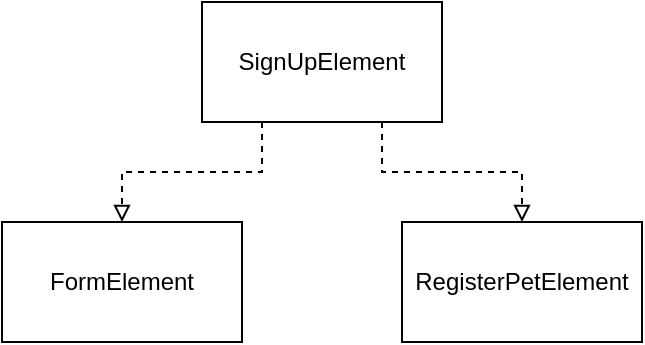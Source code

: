 <mxfile version="18.1.3" type="device" pages="2"><diagram id="I8DysZuwDKDq5R0sgJIh" name="Dependencies"><mxGraphModel dx="1296" dy="912" grid="1" gridSize="10" guides="1" tooltips="1" connect="1" arrows="1" fold="1" page="1" pageScale="1" pageWidth="827" pageHeight="1169" math="0" shadow="0"><root><mxCell id="0"/><mxCell id="1" parent="0"/><mxCell id="8SmnKdGPf0KVrQM9PuPw-4" style="edgeStyle=orthogonalEdgeStyle;rounded=0;orthogonalLoop=1;jettySize=auto;html=1;exitX=0.75;exitY=1;exitDx=0;exitDy=0;entryX=0.5;entryY=0;entryDx=0;entryDy=0;dashed=1;endArrow=block;endFill=0;" edge="1" parent="1" source="8SmnKdGPf0KVrQM9PuPw-1" target="8SmnKdGPf0KVrQM9PuPw-3"><mxGeometry relative="1" as="geometry"/></mxCell><mxCell id="8SmnKdGPf0KVrQM9PuPw-5" style="edgeStyle=orthogonalEdgeStyle;rounded=0;orthogonalLoop=1;jettySize=auto;html=1;exitX=0.25;exitY=1;exitDx=0;exitDy=0;entryX=0.5;entryY=0;entryDx=0;entryDy=0;dashed=1;endArrow=block;endFill=0;" edge="1" parent="1" source="8SmnKdGPf0KVrQM9PuPw-1" target="8SmnKdGPf0KVrQM9PuPw-2"><mxGeometry relative="1" as="geometry"/></mxCell><mxCell id="8SmnKdGPf0KVrQM9PuPw-1" value="&lt;div&gt;SignUpElement&lt;/div&gt;" style="rounded=0;whiteSpace=wrap;html=1;" vertex="1" parent="1"><mxGeometry x="150" y="40" width="120" height="60" as="geometry"/></mxCell><mxCell id="8SmnKdGPf0KVrQM9PuPw-2" value="&lt;div&gt;FormElement&lt;/div&gt;" style="rounded=0;whiteSpace=wrap;html=1;" vertex="1" parent="1"><mxGeometry x="50" y="150" width="120" height="60" as="geometry"/></mxCell><mxCell id="8SmnKdGPf0KVrQM9PuPw-3" value="&lt;div&gt;RegisterPetElement&lt;/div&gt;" style="rounded=0;whiteSpace=wrap;html=1;" vertex="1" parent="1"><mxGeometry x="250" y="150" width="120" height="60" as="geometry"/></mxCell></root></mxGraphModel></diagram><diagram id="Nf596VWbWaq_vBKRY4vv" name="Flow"><mxGraphModel dx="1767" dy="1244" grid="1" gridSize="10" guides="1" tooltips="1" connect="1" arrows="1" fold="1" page="1" pageScale="1" pageWidth="827" pageHeight="1169" math="0" shadow="0"><root><mxCell id="0"/><mxCell id="1" parent="0"/><mxCell id="ldTP2lgRnTSqC0JOVOdq-25" style="edgeStyle=orthogonalEdgeStyle;rounded=0;orthogonalLoop=1;jettySize=auto;html=1;exitX=0.5;exitY=1;exitDx=0;exitDy=0;exitPerimeter=0;entryX=0.5;entryY=0;entryDx=0;entryDy=0;endArrow=classic;endFill=1;" edge="1" parent="1" source="ldTP2lgRnTSqC0JOVOdq-1" target="ldTP2lgRnTSqC0JOVOdq-2"><mxGeometry relative="1" as="geometry"/></mxCell><mxCell id="ldTP2lgRnTSqC0JOVOdq-1" value="" style="strokeWidth=2;html=1;shape=mxgraph.flowchart.start_2;whiteSpace=wrap;" vertex="1" parent="1"><mxGeometry x="364.91" y="70" width="30" height="30" as="geometry"/></mxCell><mxCell id="ldTP2lgRnTSqC0JOVOdq-24" style="edgeStyle=orthogonalEdgeStyle;rounded=0;orthogonalLoop=1;jettySize=auto;html=1;exitX=0.5;exitY=1;exitDx=0;exitDy=0;entryX=0.5;entryY=0;entryDx=0;entryDy=0;endArrow=classic;endFill=1;" edge="1" parent="1" source="ldTP2lgRnTSqC0JOVOdq-2" target="ldTP2lgRnTSqC0JOVOdq-3"><mxGeometry relative="1" as="geometry"/></mxCell><mxCell id="ldTP2lgRnTSqC0JOVOdq-2" value="User fills form" style="rounded=1;whiteSpace=wrap;html=1;absoluteArcSize=1;arcSize=14;strokeWidth=2;" vertex="1" parent="1"><mxGeometry x="329.91" y="140" width="100" height="40" as="geometry"/></mxCell><mxCell id="ldTP2lgRnTSqC0JOVOdq-23" style="edgeStyle=orthogonalEdgeStyle;rounded=0;orthogonalLoop=1;jettySize=auto;html=1;exitX=0.5;exitY=1;exitDx=0;exitDy=0;entryX=0.5;entryY=0;entryDx=0;entryDy=0;endArrow=classic;endFill=1;" edge="1" parent="1" source="ldTP2lgRnTSqC0JOVOdq-3" target="ldTP2lgRnTSqC0JOVOdq-4"><mxGeometry relative="1" as="geometry"/></mxCell><mxCell id="ldTP2lgRnTSqC0JOVOdq-31" style="edgeStyle=orthogonalEdgeStyle;rounded=0;orthogonalLoop=1;jettySize=auto;html=1;exitX=0;exitY=0.5;exitDx=0;exitDy=0;entryX=0;entryY=0.5;entryDx=0;entryDy=0;entryPerimeter=0;dashed=1;endArrow=block;endFill=0;fillColor=#e1d5e7;strokeColor=#9673a6;" edge="1" parent="1" source="ldTP2lgRnTSqC0JOVOdq-3" target="ldTP2lgRnTSqC0JOVOdq-10"><mxGeometry relative="1" as="geometry"><Array as="points"><mxPoint x="309.91" y="250"/><mxPoint x="309.91" y="690"/></Array></mxGeometry></mxCell><mxCell id="ldTP2lgRnTSqC0JOVOdq-32" style="edgeStyle=orthogonalEdgeStyle;rounded=0;orthogonalLoop=1;jettySize=auto;html=1;exitX=0;exitY=0.5;exitDx=0;exitDy=0;entryX=0;entryY=0.5;entryDx=0;entryDy=0;dashed=1;endArrow=block;endFill=0;fillColor=#e1d5e7;strokeColor=#9673a6;" edge="1" parent="1" source="ldTP2lgRnTSqC0JOVOdq-3" target="ldTP2lgRnTSqC0JOVOdq-13"><mxGeometry relative="1" as="geometry"><Array as="points"><mxPoint x="309.91" y="250"/><mxPoint x="309.91" y="810"/></Array></mxGeometry></mxCell><mxCell id="ldTP2lgRnTSqC0JOVOdq-37" value="Pet name" style="edgeLabel;html=1;align=center;verticalAlign=middle;resizable=0;points=[];rotation=-90;" vertex="1" connectable="0" parent="ldTP2lgRnTSqC0JOVOdq-32"><mxGeometry x="-0.106" relative="1" as="geometry"><mxPoint y="27" as="offset"/></mxGeometry></mxCell><mxCell id="ldTP2lgRnTSqC0JOVOdq-3" value="&lt;div&gt;email,&lt;/div&gt;&lt;div&gt;password, (maybe)&lt;/div&gt;&lt;div&gt;pet name&lt;/div&gt;" style="shape=parallelogram;html=1;strokeWidth=2;perimeter=parallelogramPerimeter;whiteSpace=wrap;rounded=1;arcSize=12;size=0.15;" vertex="1" parent="1"><mxGeometry x="329.91" y="220" width="100" height="60" as="geometry"/></mxCell><mxCell id="ldTP2lgRnTSqC0JOVOdq-22" style="edgeStyle=orthogonalEdgeStyle;rounded=0;orthogonalLoop=1;jettySize=auto;html=1;exitX=0.5;exitY=1;exitDx=0;exitDy=0;entryX=0.5;entryY=0;entryDx=0;entryDy=0;entryPerimeter=0;endArrow=classic;endFill=1;" edge="1" parent="1" source="ldTP2lgRnTSqC0JOVOdq-4" target="ldTP2lgRnTSqC0JOVOdq-7"><mxGeometry relative="1" as="geometry"/></mxCell><mxCell id="ldTP2lgRnTSqC0JOVOdq-4" value="Submit form" style="rounded=1;whiteSpace=wrap;html=1;absoluteArcSize=1;arcSize=14;strokeWidth=2;" vertex="1" parent="1"><mxGeometry x="329.91" y="320" width="100" height="40" as="geometry"/></mxCell><mxCell id="ldTP2lgRnTSqC0JOVOdq-6" style="edgeStyle=orthogonalEdgeStyle;rounded=0;orthogonalLoop=1;jettySize=auto;html=1;exitX=0.5;exitY=0;exitDx=0;exitDy=0;entryX=1;entryY=0.5;entryDx=0;entryDy=0;endArrow=classic;endFill=1;" edge="1" parent="1" source="ldTP2lgRnTSqC0JOVOdq-5" target="ldTP2lgRnTSqC0JOVOdq-2"><mxGeometry relative="1" as="geometry"/></mxCell><mxCell id="ldTP2lgRnTSqC0JOVOdq-5" value="Show error with retry CTA" style="rounded=1;whiteSpace=wrap;html=1;absoluteArcSize=1;arcSize=14;strokeWidth=2;" vertex="1" parent="1"><mxGeometry x="539.91" y="430" width="100" height="40" as="geometry"/></mxCell><mxCell id="ldTP2lgRnTSqC0JOVOdq-8" style="edgeStyle=orthogonalEdgeStyle;rounded=0;orthogonalLoop=1;jettySize=auto;html=1;exitX=1;exitY=0.5;exitDx=0;exitDy=0;exitPerimeter=0;entryX=0;entryY=0.5;entryDx=0;entryDy=0;endArrow=classic;endFill=1;" edge="1" parent="1" source="ldTP2lgRnTSqC0JOVOdq-7" target="ldTP2lgRnTSqC0JOVOdq-5"><mxGeometry relative="1" as="geometry"/></mxCell><mxCell id="ldTP2lgRnTSqC0JOVOdq-34" value="No" style="edgeLabel;html=1;align=center;verticalAlign=middle;resizable=0;points=[];" vertex="1" connectable="0" parent="ldTP2lgRnTSqC0JOVOdq-8"><mxGeometry x="-0.182" y="2" relative="1" as="geometry"><mxPoint x="15" y="2" as="offset"/></mxGeometry></mxCell><mxCell id="ldTP2lgRnTSqC0JOVOdq-21" style="edgeStyle=orthogonalEdgeStyle;rounded=0;orthogonalLoop=1;jettySize=auto;html=1;exitX=0.5;exitY=1;exitDx=0;exitDy=0;exitPerimeter=0;entryX=0.5;entryY=0;entryDx=0;entryDy=0;endArrow=classic;endFill=1;" edge="1" parent="1" source="ldTP2lgRnTSqC0JOVOdq-7" target="ldTP2lgRnTSqC0JOVOdq-9"><mxGeometry relative="1" as="geometry"/></mxCell><mxCell id="ldTP2lgRnTSqC0JOVOdq-7" value="&lt;div&gt;Submitted&lt;/div&gt;&lt;div&gt;successfully&lt;br&gt;&lt;/div&gt;" style="strokeWidth=2;html=1;shape=mxgraph.flowchart.decision;whiteSpace=wrap;" vertex="1" parent="1"><mxGeometry x="329.91" y="400" width="100" height="100" as="geometry"/></mxCell><mxCell id="ldTP2lgRnTSqC0JOVOdq-20" style="edgeStyle=orthogonalEdgeStyle;rounded=0;orthogonalLoop=1;jettySize=auto;html=1;exitX=0.5;exitY=1;exitDx=0;exitDy=0;entryX=0.5;entryY=0;entryDx=0;entryDy=0;entryPerimeter=0;endArrow=classic;endFill=1;" edge="1" parent="1" source="ldTP2lgRnTSqC0JOVOdq-9" target="ldTP2lgRnTSqC0JOVOdq-10"><mxGeometry relative="1" as="geometry"/></mxCell><mxCell id="ldTP2lgRnTSqC0JOVOdq-9" value="User ID" style="shape=parallelogram;html=1;strokeWidth=2;perimeter=parallelogramPerimeter;whiteSpace=wrap;rounded=1;arcSize=12;size=0.23;" vertex="1" parent="1"><mxGeometry x="329.91" y="540" width="100" height="60" as="geometry"/></mxCell><mxCell id="ldTP2lgRnTSqC0JOVOdq-18" style="edgeStyle=orthogonalEdgeStyle;rounded=0;orthogonalLoop=1;jettySize=auto;html=1;exitX=0.5;exitY=1;exitDx=0;exitDy=0;exitPerimeter=0;entryX=0.5;entryY=0;entryDx=0;entryDy=0;endArrow=classic;endFill=1;" edge="1" parent="1" source="ldTP2lgRnTSqC0JOVOdq-10" target="ldTP2lgRnTSqC0JOVOdq-13"><mxGeometry relative="1" as="geometry"/></mxCell><mxCell id="ldTP2lgRnTSqC0JOVOdq-19" style="edgeStyle=orthogonalEdgeStyle;rounded=0;orthogonalLoop=1;jettySize=auto;html=1;exitX=1;exitY=0.5;exitDx=0;exitDy=0;exitPerimeter=0;entryX=0;entryY=0.5;entryDx=0;entryDy=0;entryPerimeter=0;endArrow=classic;endFill=1;" edge="1" parent="1" source="ldTP2lgRnTSqC0JOVOdq-10" target="ldTP2lgRnTSqC0JOVOdq-11"><mxGeometry relative="1" as="geometry"/></mxCell><mxCell id="ldTP2lgRnTSqC0JOVOdq-35" value="No" style="edgeLabel;html=1;align=center;verticalAlign=middle;resizable=0;points=[];" vertex="1" connectable="0" parent="ldTP2lgRnTSqC0JOVOdq-19"><mxGeometry x="-0.145" y="-2" relative="1" as="geometry"><mxPoint x="13" y="-2" as="offset"/></mxGeometry></mxCell><mxCell id="ldTP2lgRnTSqC0JOVOdq-10" value="Has pet name?" style="strokeWidth=2;html=1;shape=mxgraph.flowchart.decision;whiteSpace=wrap;" vertex="1" parent="1"><mxGeometry x="329.91" y="640" width="100" height="100" as="geometry"/></mxCell><mxCell id="ldTP2lgRnTSqC0JOVOdq-11" value="App Main Screen" style="strokeWidth=2;html=1;shape=mxgraph.flowchart.terminator;whiteSpace=wrap;" vertex="1" parent="1"><mxGeometry x="539.91" y="660" width="100" height="60" as="geometry"/></mxCell><mxCell id="ldTP2lgRnTSqC0JOVOdq-12" value="Pet Screen" style="strokeWidth=2;html=1;shape=mxgraph.flowchart.terminator;whiteSpace=wrap;" vertex="1" parent="1"><mxGeometry x="329.91" y="1000" width="100" height="60" as="geometry"/></mxCell><mxCell id="ldTP2lgRnTSqC0JOVOdq-17" style="edgeStyle=orthogonalEdgeStyle;rounded=0;orthogonalLoop=1;jettySize=auto;html=1;exitX=0.5;exitY=1;exitDx=0;exitDy=0;entryX=0.5;entryY=0;entryDx=0;entryDy=0;entryPerimeter=0;endArrow=classic;endFill=1;" edge="1" parent="1" source="ldTP2lgRnTSqC0JOVOdq-13" target="ldTP2lgRnTSqC0JOVOdq-14"><mxGeometry relative="1" as="geometry"/></mxCell><mxCell id="ldTP2lgRnTSqC0JOVOdq-13" value="Register pet" style="rounded=1;whiteSpace=wrap;html=1;absoluteArcSize=1;arcSize=14;strokeWidth=2;" vertex="1" parent="1"><mxGeometry x="329.91" y="790" width="100" height="40" as="geometry"/></mxCell><mxCell id="ldTP2lgRnTSqC0JOVOdq-15" style="edgeStyle=orthogonalEdgeStyle;rounded=0;orthogonalLoop=1;jettySize=auto;html=1;exitX=0.5;exitY=1;exitDx=0;exitDy=0;exitPerimeter=0;entryX=0.5;entryY=0;entryDx=0;entryDy=0;entryPerimeter=0;endArrow=classic;endFill=1;" edge="1" parent="1" source="ldTP2lgRnTSqC0JOVOdq-14" target="ldTP2lgRnTSqC0JOVOdq-12"><mxGeometry relative="1" as="geometry"/></mxCell><mxCell id="ldTP2lgRnTSqC0JOVOdq-16" style="edgeStyle=orthogonalEdgeStyle;rounded=0;orthogonalLoop=1;jettySize=auto;html=1;exitX=1;exitY=0.5;exitDx=0;exitDy=0;exitPerimeter=0;entryX=0.5;entryY=1;entryDx=0;entryDy=0;entryPerimeter=0;endArrow=classic;endFill=1;" edge="1" parent="1" source="ldTP2lgRnTSqC0JOVOdq-14" target="ldTP2lgRnTSqC0JOVOdq-11"><mxGeometry relative="1" as="geometry"/></mxCell><mxCell id="ldTP2lgRnTSqC0JOVOdq-36" value="No" style="edgeLabel;html=1;align=center;verticalAlign=middle;resizable=0;points=[];" vertex="1" connectable="0" parent="ldTP2lgRnTSqC0JOVOdq-16"><mxGeometry x="-0.611" y="4" relative="1" as="geometry"><mxPoint x="-10" y="4" as="offset"/></mxGeometry></mxCell><mxCell id="ldTP2lgRnTSqC0JOVOdq-14" value="&lt;div&gt;Registered&lt;/div&gt;&lt;div&gt;successfully&lt;br&gt;&lt;/div&gt;" style="strokeWidth=2;html=1;shape=mxgraph.flowchart.decision;whiteSpace=wrap;" vertex="1" parent="1"><mxGeometry x="329.91" y="870" width="100" height="100" as="geometry"/></mxCell></root></mxGraphModel></diagram></mxfile>